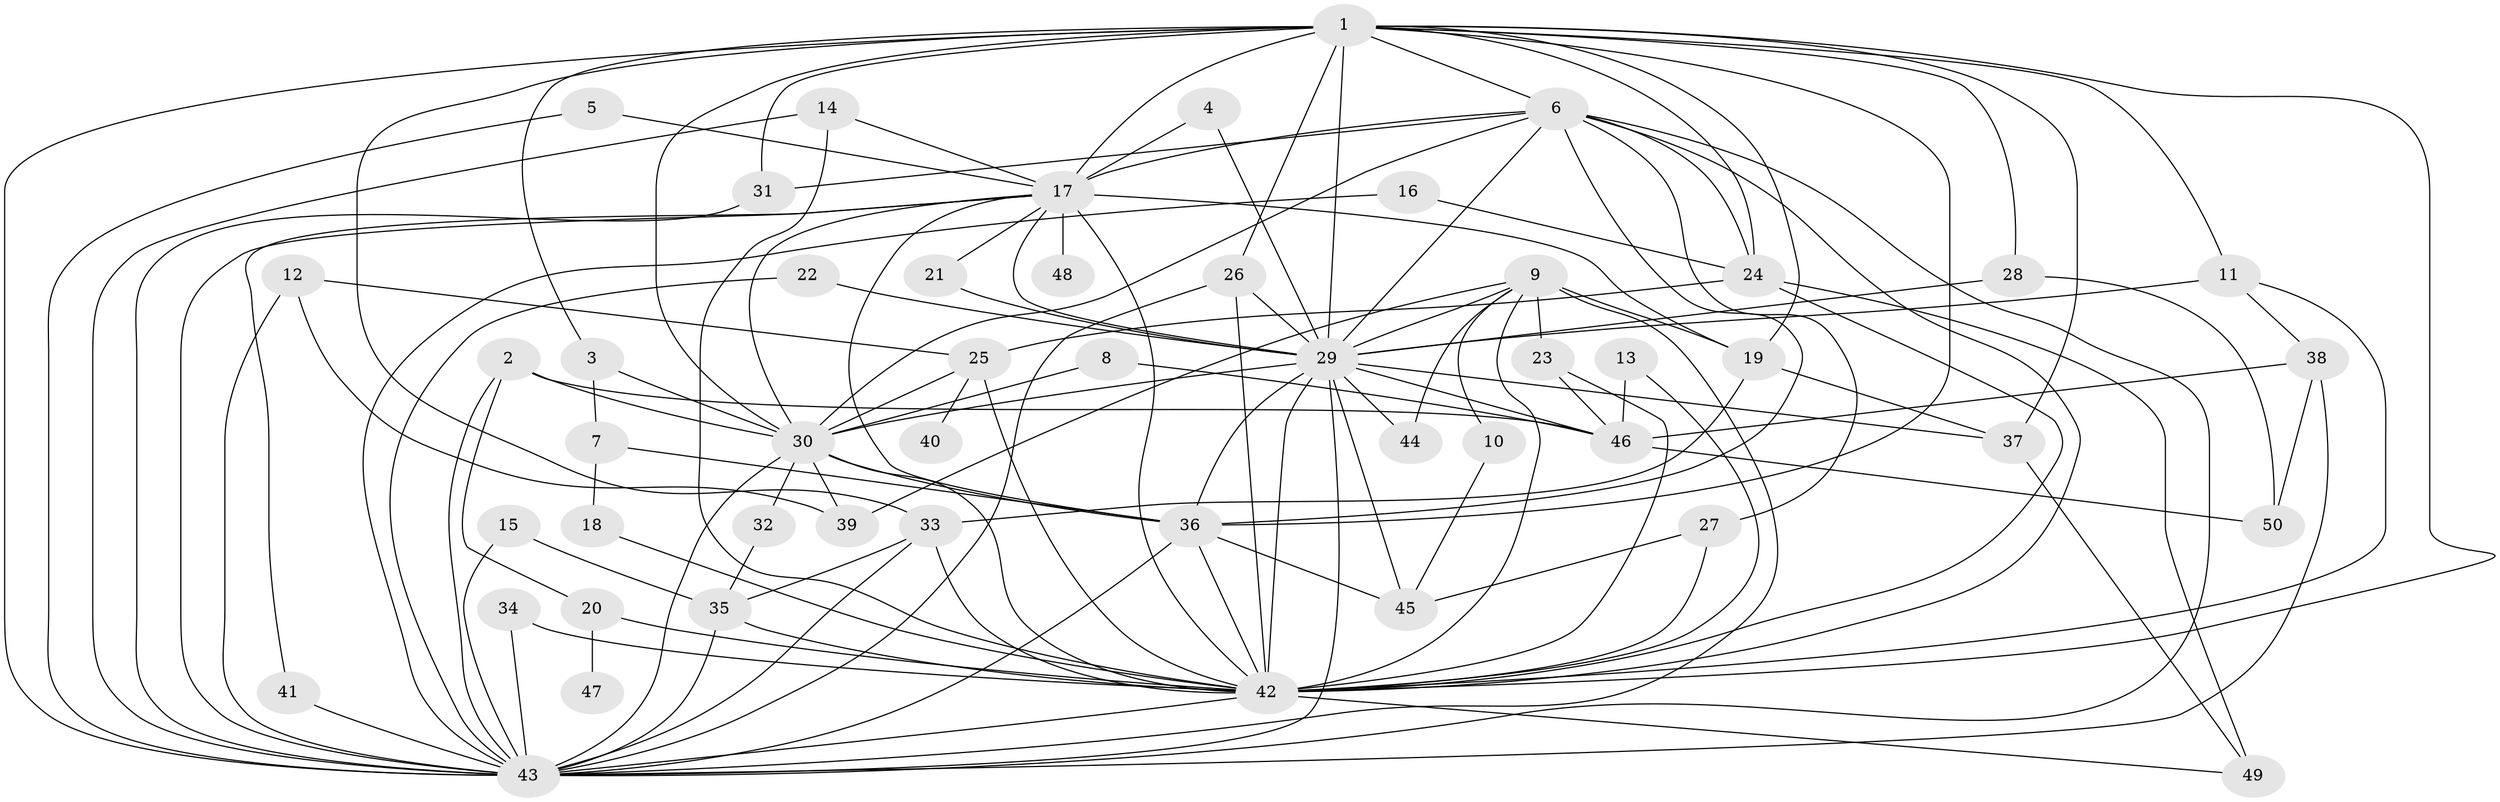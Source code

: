 // original degree distribution, {17: 0.01, 13: 0.02, 14: 0.01, 30: 0.01, 15: 0.01, 20: 0.01, 31: 0.01, 27: 0.01, 18: 0.01, 2: 0.53, 3: 0.21, 6: 0.03, 4: 0.06, 9: 0.01, 7: 0.01, 5: 0.05}
// Generated by graph-tools (version 1.1) at 2025/01/03/09/25 03:01:13]
// undirected, 50 vertices, 128 edges
graph export_dot {
graph [start="1"]
  node [color=gray90,style=filled];
  1;
  2;
  3;
  4;
  5;
  6;
  7;
  8;
  9;
  10;
  11;
  12;
  13;
  14;
  15;
  16;
  17;
  18;
  19;
  20;
  21;
  22;
  23;
  24;
  25;
  26;
  27;
  28;
  29;
  30;
  31;
  32;
  33;
  34;
  35;
  36;
  37;
  38;
  39;
  40;
  41;
  42;
  43;
  44;
  45;
  46;
  47;
  48;
  49;
  50;
  1 -- 3 [weight=1.0];
  1 -- 6 [weight=2.0];
  1 -- 11 [weight=1.0];
  1 -- 17 [weight=4.0];
  1 -- 19 [weight=1.0];
  1 -- 24 [weight=1.0];
  1 -- 26 [weight=1.0];
  1 -- 28 [weight=1.0];
  1 -- 29 [weight=2.0];
  1 -- 30 [weight=2.0];
  1 -- 31 [weight=1.0];
  1 -- 33 [weight=1.0];
  1 -- 36 [weight=3.0];
  1 -- 37 [weight=1.0];
  1 -- 42 [weight=5.0];
  1 -- 43 [weight=4.0];
  2 -- 20 [weight=1.0];
  2 -- 30 [weight=1.0];
  2 -- 43 [weight=1.0];
  2 -- 46 [weight=1.0];
  3 -- 7 [weight=1.0];
  3 -- 30 [weight=1.0];
  4 -- 17 [weight=1.0];
  4 -- 29 [weight=1.0];
  5 -- 17 [weight=1.0];
  5 -- 43 [weight=1.0];
  6 -- 17 [weight=1.0];
  6 -- 24 [weight=1.0];
  6 -- 27 [weight=1.0];
  6 -- 29 [weight=1.0];
  6 -- 30 [weight=2.0];
  6 -- 31 [weight=1.0];
  6 -- 36 [weight=1.0];
  6 -- 42 [weight=2.0];
  6 -- 43 [weight=2.0];
  7 -- 18 [weight=2.0];
  7 -- 36 [weight=2.0];
  8 -- 30 [weight=1.0];
  8 -- 46 [weight=1.0];
  9 -- 10 [weight=1.0];
  9 -- 19 [weight=1.0];
  9 -- 23 [weight=1.0];
  9 -- 29 [weight=1.0];
  9 -- 39 [weight=1.0];
  9 -- 42 [weight=1.0];
  9 -- 43 [weight=1.0];
  9 -- 44 [weight=1.0];
  10 -- 45 [weight=1.0];
  11 -- 29 [weight=1.0];
  11 -- 38 [weight=1.0];
  11 -- 42 [weight=1.0];
  12 -- 25 [weight=1.0];
  12 -- 39 [weight=1.0];
  12 -- 43 [weight=1.0];
  13 -- 42 [weight=1.0];
  13 -- 46 [weight=1.0];
  14 -- 17 [weight=1.0];
  14 -- 42 [weight=1.0];
  14 -- 43 [weight=1.0];
  15 -- 35 [weight=1.0];
  15 -- 43 [weight=1.0];
  16 -- 24 [weight=1.0];
  16 -- 43 [weight=1.0];
  17 -- 19 [weight=1.0];
  17 -- 21 [weight=1.0];
  17 -- 29 [weight=1.0];
  17 -- 30 [weight=1.0];
  17 -- 36 [weight=1.0];
  17 -- 41 [weight=1.0];
  17 -- 42 [weight=2.0];
  17 -- 43 [weight=1.0];
  17 -- 48 [weight=1.0];
  18 -- 42 [weight=1.0];
  19 -- 33 [weight=1.0];
  19 -- 37 [weight=1.0];
  20 -- 42 [weight=2.0];
  20 -- 47 [weight=1.0];
  21 -- 29 [weight=1.0];
  22 -- 29 [weight=1.0];
  22 -- 43 [weight=1.0];
  23 -- 42 [weight=1.0];
  23 -- 46 [weight=1.0];
  24 -- 25 [weight=1.0];
  24 -- 42 [weight=1.0];
  24 -- 49 [weight=1.0];
  25 -- 30 [weight=1.0];
  25 -- 40 [weight=1.0];
  25 -- 42 [weight=1.0];
  26 -- 29 [weight=1.0];
  26 -- 42 [weight=1.0];
  26 -- 43 [weight=1.0];
  27 -- 42 [weight=1.0];
  27 -- 45 [weight=1.0];
  28 -- 29 [weight=1.0];
  28 -- 50 [weight=1.0];
  29 -- 30 [weight=1.0];
  29 -- 36 [weight=3.0];
  29 -- 37 [weight=1.0];
  29 -- 42 [weight=4.0];
  29 -- 43 [weight=1.0];
  29 -- 44 [weight=2.0];
  29 -- 45 [weight=2.0];
  29 -- 46 [weight=4.0];
  30 -- 32 [weight=1.0];
  30 -- 36 [weight=1.0];
  30 -- 39 [weight=1.0];
  30 -- 42 [weight=2.0];
  30 -- 43 [weight=2.0];
  31 -- 43 [weight=1.0];
  32 -- 35 [weight=1.0];
  33 -- 35 [weight=1.0];
  33 -- 42 [weight=2.0];
  33 -- 43 [weight=2.0];
  34 -- 42 [weight=1.0];
  34 -- 43 [weight=2.0];
  35 -- 42 [weight=1.0];
  35 -- 43 [weight=2.0];
  36 -- 42 [weight=2.0];
  36 -- 43 [weight=1.0];
  36 -- 45 [weight=1.0];
  37 -- 49 [weight=1.0];
  38 -- 43 [weight=1.0];
  38 -- 46 [weight=1.0];
  38 -- 50 [weight=1.0];
  41 -- 43 [weight=1.0];
  42 -- 43 [weight=2.0];
  42 -- 49 [weight=1.0];
  46 -- 50 [weight=1.0];
}

